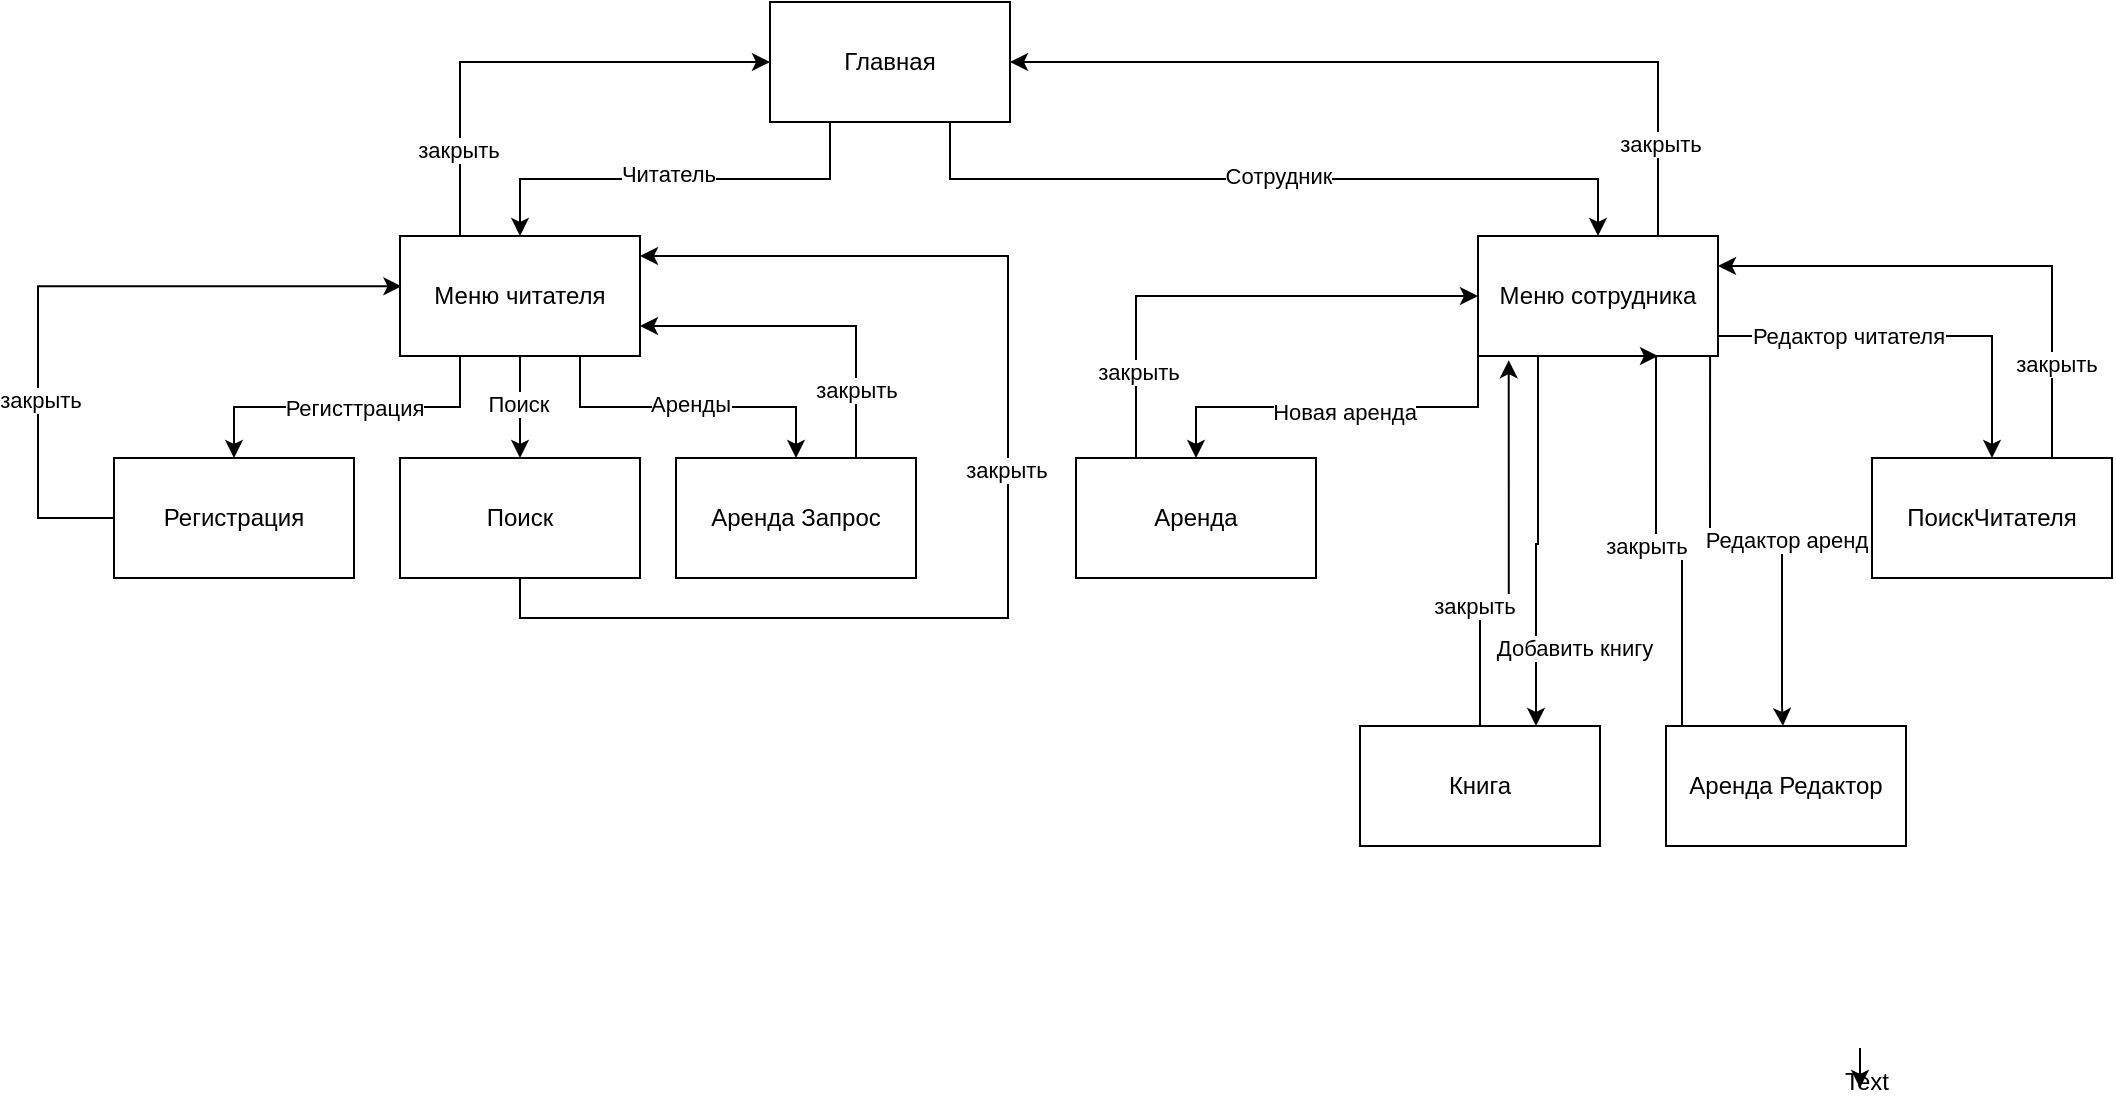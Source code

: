 <mxfile version="26.0.6">
  <diagram name="Страница — 1" id="cyarw9ra7rP09_rxMTTy">
    <mxGraphModel dx="1083" dy="751" grid="0" gridSize="10" guides="1" tooltips="1" connect="1" arrows="1" fold="1" page="0" pageScale="1" pageWidth="827" pageHeight="1169" math="0" shadow="0">
      <root>
        <mxCell id="0" />
        <mxCell id="1" parent="0" />
        <mxCell id="q7Fk1c_CjEjD-WtsNxic-1" style="edgeStyle=orthogonalEdgeStyle;rounded=0;orthogonalLoop=1;jettySize=auto;html=1;" parent="1" edge="1">
          <mxGeometry relative="1" as="geometry">
            <mxPoint x="1627" y="562" as="sourcePoint" />
            <mxPoint x="1627" y="582" as="targetPoint" />
          </mxGeometry>
        </mxCell>
        <mxCell id="rmxaecEt271xwn91qUM3-8" style="edgeStyle=orthogonalEdgeStyle;rounded=0;orthogonalLoop=1;jettySize=auto;html=1;exitX=0.25;exitY=1;exitDx=0;exitDy=0;entryX=0.5;entryY=0;entryDx=0;entryDy=0;" edge="1" parent="1" source="rmxaecEt271xwn91qUM3-1" target="rmxaecEt271xwn91qUM3-2">
          <mxGeometry relative="1" as="geometry" />
        </mxCell>
        <mxCell id="rmxaecEt271xwn91qUM3-9" value="Читатель" style="edgeLabel;html=1;align=center;verticalAlign=middle;resizable=0;points=[];" vertex="1" connectable="0" parent="rmxaecEt271xwn91qUM3-8">
          <mxGeometry x="0.033" y="-3" relative="1" as="geometry">
            <mxPoint as="offset" />
          </mxGeometry>
        </mxCell>
        <mxCell id="rmxaecEt271xwn91qUM3-16" style="edgeStyle=orthogonalEdgeStyle;rounded=0;orthogonalLoop=1;jettySize=auto;html=1;exitX=0.75;exitY=1;exitDx=0;exitDy=0;entryX=0.5;entryY=0;entryDx=0;entryDy=0;" edge="1" parent="1" source="rmxaecEt271xwn91qUM3-1" target="rmxaecEt271xwn91qUM3-3">
          <mxGeometry relative="1" as="geometry" />
        </mxCell>
        <mxCell id="rmxaecEt271xwn91qUM3-17" value="Сотрудник" style="edgeLabel;html=1;align=center;verticalAlign=middle;resizable=0;points=[];" vertex="1" connectable="0" parent="rmxaecEt271xwn91qUM3-16">
          <mxGeometry x="0.01" y="3" relative="1" as="geometry">
            <mxPoint y="1" as="offset" />
          </mxGeometry>
        </mxCell>
        <mxCell id="rmxaecEt271xwn91qUM3-1" value="Главная" style="rounded=0;whiteSpace=wrap;html=1;" vertex="1" parent="1">
          <mxGeometry x="1082" y="39" width="120" height="60" as="geometry" />
        </mxCell>
        <mxCell id="rmxaecEt271xwn91qUM3-10" style="edgeStyle=orthogonalEdgeStyle;rounded=0;orthogonalLoop=1;jettySize=auto;html=1;exitX=0.25;exitY=1;exitDx=0;exitDy=0;entryX=0.5;entryY=0;entryDx=0;entryDy=0;" edge="1" parent="1" source="rmxaecEt271xwn91qUM3-2" target="rmxaecEt271xwn91qUM3-5">
          <mxGeometry relative="1" as="geometry" />
        </mxCell>
        <mxCell id="rmxaecEt271xwn91qUM3-11" value="Регисттрация" style="edgeLabel;html=1;align=center;verticalAlign=middle;resizable=0;points=[];" vertex="1" connectable="0" parent="rmxaecEt271xwn91qUM3-10">
          <mxGeometry x="-0.043" relative="1" as="geometry">
            <mxPoint as="offset" />
          </mxGeometry>
        </mxCell>
        <mxCell id="rmxaecEt271xwn91qUM3-12" style="edgeStyle=orthogonalEdgeStyle;rounded=0;orthogonalLoop=1;jettySize=auto;html=1;exitX=0.5;exitY=1;exitDx=0;exitDy=0;entryX=0.5;entryY=0;entryDx=0;entryDy=0;" edge="1" parent="1" source="rmxaecEt271xwn91qUM3-2" target="rmxaecEt271xwn91qUM3-6">
          <mxGeometry relative="1" as="geometry" />
        </mxCell>
        <mxCell id="rmxaecEt271xwn91qUM3-13" value="Поиск" style="edgeLabel;html=1;align=center;verticalAlign=middle;resizable=0;points=[];" vertex="1" connectable="0" parent="rmxaecEt271xwn91qUM3-12">
          <mxGeometry x="-0.059" y="-1" relative="1" as="geometry">
            <mxPoint as="offset" />
          </mxGeometry>
        </mxCell>
        <mxCell id="rmxaecEt271xwn91qUM3-14" style="edgeStyle=orthogonalEdgeStyle;rounded=0;orthogonalLoop=1;jettySize=auto;html=1;exitX=0.75;exitY=1;exitDx=0;exitDy=0;entryX=0.5;entryY=0;entryDx=0;entryDy=0;" edge="1" parent="1" source="rmxaecEt271xwn91qUM3-2" target="rmxaecEt271xwn91qUM3-7">
          <mxGeometry relative="1" as="geometry" />
        </mxCell>
        <mxCell id="rmxaecEt271xwn91qUM3-15" value="Аренды" style="edgeLabel;html=1;align=center;verticalAlign=middle;resizable=0;points=[];" vertex="1" connectable="0" parent="rmxaecEt271xwn91qUM3-14">
          <mxGeometry x="0.013" y="3" relative="1" as="geometry">
            <mxPoint y="1" as="offset" />
          </mxGeometry>
        </mxCell>
        <mxCell id="rmxaecEt271xwn91qUM3-40" style="edgeStyle=orthogonalEdgeStyle;rounded=0;orthogonalLoop=1;jettySize=auto;html=1;exitX=0.25;exitY=0;exitDx=0;exitDy=0;entryX=0;entryY=0.5;entryDx=0;entryDy=0;" edge="1" parent="1" source="rmxaecEt271xwn91qUM3-2" target="rmxaecEt271xwn91qUM3-1">
          <mxGeometry relative="1" as="geometry" />
        </mxCell>
        <mxCell id="rmxaecEt271xwn91qUM3-41" value="закрыть" style="edgeLabel;html=1;align=center;verticalAlign=middle;resizable=0;points=[];" vertex="1" connectable="0" parent="rmxaecEt271xwn91qUM3-40">
          <mxGeometry x="-0.644" y="1" relative="1" as="geometry">
            <mxPoint as="offset" />
          </mxGeometry>
        </mxCell>
        <mxCell id="rmxaecEt271xwn91qUM3-2" value="Меню читателя" style="rounded=0;whiteSpace=wrap;html=1;" vertex="1" parent="1">
          <mxGeometry x="897" y="156" width="120" height="60" as="geometry" />
        </mxCell>
        <mxCell id="rmxaecEt271xwn91qUM3-23" style="edgeStyle=orthogonalEdgeStyle;rounded=0;orthogonalLoop=1;jettySize=auto;html=1;exitX=0;exitY=1;exitDx=0;exitDy=0;entryX=0.5;entryY=0;entryDx=0;entryDy=0;" edge="1" parent="1" source="rmxaecEt271xwn91qUM3-3" target="rmxaecEt271xwn91qUM3-19">
          <mxGeometry relative="1" as="geometry" />
        </mxCell>
        <mxCell id="rmxaecEt271xwn91qUM3-24" value="Новая аренда" style="edgeLabel;html=1;align=center;verticalAlign=middle;resizable=0;points=[];" vertex="1" connectable="0" parent="rmxaecEt271xwn91qUM3-23">
          <mxGeometry x="-0.026" y="2" relative="1" as="geometry">
            <mxPoint x="1" as="offset" />
          </mxGeometry>
        </mxCell>
        <mxCell id="rmxaecEt271xwn91qUM3-25" style="edgeStyle=orthogonalEdgeStyle;rounded=0;orthogonalLoop=1;jettySize=auto;html=1;exitX=0.25;exitY=1;exitDx=0;exitDy=0;" edge="1" parent="1" source="rmxaecEt271xwn91qUM3-3" target="rmxaecEt271xwn91qUM3-20">
          <mxGeometry relative="1" as="geometry">
            <Array as="points">
              <mxPoint x="1466" y="310" />
              <mxPoint x="1465" y="310" />
            </Array>
          </mxGeometry>
        </mxCell>
        <mxCell id="rmxaecEt271xwn91qUM3-26" value="Добавить книгу" style="edgeLabel;html=1;align=center;verticalAlign=middle;resizable=0;points=[];" vertex="1" connectable="0" parent="rmxaecEt271xwn91qUM3-25">
          <mxGeometry x="-0.273" y="-1" relative="1" as="geometry">
            <mxPoint x="19" y="78" as="offset" />
          </mxGeometry>
        </mxCell>
        <mxCell id="rmxaecEt271xwn91qUM3-27" style="edgeStyle=orthogonalEdgeStyle;rounded=0;orthogonalLoop=1;jettySize=auto;html=1;exitX=0.967;exitY=1.004;exitDx=0;exitDy=0;entryX=0.412;entryY=-0.023;entryDx=0;entryDy=0;entryPerimeter=0;exitPerimeter=0;" edge="1" parent="1" source="rmxaecEt271xwn91qUM3-3">
          <mxGeometry relative="1" as="geometry">
            <mxPoint x="1535" y="217.38" as="sourcePoint" />
            <mxPoint x="1588.44" y="401.0" as="targetPoint" />
            <Array as="points">
              <mxPoint x="1552" y="309" />
              <mxPoint x="1588" y="309" />
              <mxPoint x="1588" y="391" />
              <mxPoint x="1588" y="391" />
            </Array>
          </mxGeometry>
        </mxCell>
        <mxCell id="rmxaecEt271xwn91qUM3-28" value="Редактор аренд" style="edgeLabel;html=1;align=center;verticalAlign=middle;resizable=0;points=[];" vertex="1" connectable="0" parent="rmxaecEt271xwn91qUM3-27">
          <mxGeometry y="1" relative="1" as="geometry">
            <mxPoint x="20" as="offset" />
          </mxGeometry>
        </mxCell>
        <mxCell id="rmxaecEt271xwn91qUM3-29" style="edgeStyle=orthogonalEdgeStyle;rounded=0;orthogonalLoop=1;jettySize=auto;html=1;exitX=1;exitY=1;exitDx=0;exitDy=0;entryX=0.5;entryY=0;entryDx=0;entryDy=0;" edge="1" parent="1" source="rmxaecEt271xwn91qUM3-3" target="rmxaecEt271xwn91qUM3-22">
          <mxGeometry relative="1" as="geometry">
            <Array as="points">
              <mxPoint x="1556" y="206" />
              <mxPoint x="1693" y="206" />
            </Array>
          </mxGeometry>
        </mxCell>
        <mxCell id="rmxaecEt271xwn91qUM3-30" value="Редактор читателя" style="edgeLabel;html=1;align=center;verticalAlign=middle;resizable=0;points=[];" vertex="1" connectable="0" parent="rmxaecEt271xwn91qUM3-29">
          <mxGeometry x="-0.288" y="-3" relative="1" as="geometry">
            <mxPoint x="1" y="-3" as="offset" />
          </mxGeometry>
        </mxCell>
        <mxCell id="rmxaecEt271xwn91qUM3-50" style="edgeStyle=orthogonalEdgeStyle;rounded=0;orthogonalLoop=1;jettySize=auto;html=1;exitX=0.75;exitY=0;exitDx=0;exitDy=0;entryX=1;entryY=0.5;entryDx=0;entryDy=0;" edge="1" parent="1" source="rmxaecEt271xwn91qUM3-3" target="rmxaecEt271xwn91qUM3-1">
          <mxGeometry relative="1" as="geometry" />
        </mxCell>
        <mxCell id="rmxaecEt271xwn91qUM3-51" value="закрыть" style="edgeLabel;html=1;align=center;verticalAlign=middle;resizable=0;points=[];" vertex="1" connectable="0" parent="rmxaecEt271xwn91qUM3-50">
          <mxGeometry x="-0.774" y="-1" relative="1" as="geometry">
            <mxPoint as="offset" />
          </mxGeometry>
        </mxCell>
        <mxCell id="rmxaecEt271xwn91qUM3-3" value="Меню сотрудника" style="rounded=0;whiteSpace=wrap;html=1;" vertex="1" parent="1">
          <mxGeometry x="1436" y="156" width="120" height="60" as="geometry" />
        </mxCell>
        <mxCell id="rmxaecEt271xwn91qUM3-5" value="Регистрация" style="rounded=0;whiteSpace=wrap;html=1;" vertex="1" parent="1">
          <mxGeometry x="754" y="267" width="120" height="60" as="geometry" />
        </mxCell>
        <mxCell id="rmxaecEt271xwn91qUM3-34" style="edgeStyle=orthogonalEdgeStyle;rounded=0;orthogonalLoop=1;jettySize=auto;html=1;exitX=0.5;exitY=1;exitDx=0;exitDy=0;" edge="1" parent="1" source="rmxaecEt271xwn91qUM3-6" target="rmxaecEt271xwn91qUM3-2">
          <mxGeometry relative="1" as="geometry">
            <mxPoint x="1200" y="166" as="targetPoint" />
            <Array as="points">
              <mxPoint x="957" y="347" />
              <mxPoint x="1201" y="347" />
              <mxPoint x="1201" y="166" />
            </Array>
          </mxGeometry>
        </mxCell>
        <mxCell id="rmxaecEt271xwn91qUM3-37" value="закрыть" style="edgeLabel;html=1;align=center;verticalAlign=middle;resizable=0;points=[];" vertex="1" connectable="0" parent="rmxaecEt271xwn91qUM3-34">
          <mxGeometry x="0.077" y="1" relative="1" as="geometry">
            <mxPoint as="offset" />
          </mxGeometry>
        </mxCell>
        <mxCell id="rmxaecEt271xwn91qUM3-6" value="Поиск" style="rounded=0;whiteSpace=wrap;html=1;" vertex="1" parent="1">
          <mxGeometry x="897" y="267" width="120" height="60" as="geometry" />
        </mxCell>
        <mxCell id="rmxaecEt271xwn91qUM3-31" style="edgeStyle=orthogonalEdgeStyle;rounded=0;orthogonalLoop=1;jettySize=auto;html=1;exitX=0.75;exitY=0;exitDx=0;exitDy=0;entryX=1;entryY=0.75;entryDx=0;entryDy=0;" edge="1" parent="1" source="rmxaecEt271xwn91qUM3-7" target="rmxaecEt271xwn91qUM3-2">
          <mxGeometry relative="1" as="geometry" />
        </mxCell>
        <mxCell id="rmxaecEt271xwn91qUM3-32" value="закрыть" style="edgeLabel;html=1;align=center;verticalAlign=middle;resizable=0;points=[];" vertex="1" connectable="0" parent="rmxaecEt271xwn91qUM3-31">
          <mxGeometry x="-0.609" relative="1" as="geometry">
            <mxPoint as="offset" />
          </mxGeometry>
        </mxCell>
        <mxCell id="rmxaecEt271xwn91qUM3-7" value="Аренда Запрос" style="rounded=0;whiteSpace=wrap;html=1;" vertex="1" parent="1">
          <mxGeometry x="1035" y="267" width="120" height="60" as="geometry" />
        </mxCell>
        <mxCell id="rmxaecEt271xwn91qUM3-42" style="edgeStyle=orthogonalEdgeStyle;rounded=0;orthogonalLoop=1;jettySize=auto;html=1;exitX=0.25;exitY=0;exitDx=0;exitDy=0;entryX=0;entryY=0.5;entryDx=0;entryDy=0;" edge="1" parent="1" source="rmxaecEt271xwn91qUM3-19" target="rmxaecEt271xwn91qUM3-3">
          <mxGeometry relative="1" as="geometry" />
        </mxCell>
        <mxCell id="rmxaecEt271xwn91qUM3-43" value="закрыть" style="edgeLabel;html=1;align=center;verticalAlign=middle;resizable=0;points=[];" vertex="1" connectable="0" parent="rmxaecEt271xwn91qUM3-42">
          <mxGeometry x="-0.653" y="-1" relative="1" as="geometry">
            <mxPoint as="offset" />
          </mxGeometry>
        </mxCell>
        <mxCell id="rmxaecEt271xwn91qUM3-19" value="Аренда" style="rounded=0;whiteSpace=wrap;html=1;" vertex="1" parent="1">
          <mxGeometry x="1235" y="267" width="120" height="60" as="geometry" />
        </mxCell>
        <mxCell id="rmxaecEt271xwn91qUM3-20" value="Книга" style="rounded=0;whiteSpace=wrap;html=1;" vertex="1" parent="1">
          <mxGeometry x="1377" y="401" width="120" height="60" as="geometry" />
        </mxCell>
        <mxCell id="rmxaecEt271xwn91qUM3-46" style="edgeStyle=orthogonalEdgeStyle;rounded=0;orthogonalLoop=1;jettySize=auto;html=1;exitX=0.25;exitY=0;exitDx=0;exitDy=0;entryX=0.75;entryY=1;entryDx=0;entryDy=0;" edge="1" parent="1" source="rmxaecEt271xwn91qUM3-21" target="rmxaecEt271xwn91qUM3-3">
          <mxGeometry relative="1" as="geometry">
            <Array as="points">
              <mxPoint x="1538" y="401" />
              <mxPoint x="1538" y="309" />
              <mxPoint x="1525" y="309" />
              <mxPoint x="1525" y="216" />
            </Array>
          </mxGeometry>
        </mxCell>
        <mxCell id="rmxaecEt271xwn91qUM3-47" value="закрыть" style="edgeLabel;html=1;align=center;verticalAlign=middle;resizable=0;points=[];" vertex="1" connectable="0" parent="rmxaecEt271xwn91qUM3-46">
          <mxGeometry x="-0.386" y="1" relative="1" as="geometry">
            <mxPoint x="-17" y="-44" as="offset" />
          </mxGeometry>
        </mxCell>
        <mxCell id="rmxaecEt271xwn91qUM3-21" value="Аренда Редактор" style="rounded=0;whiteSpace=wrap;html=1;" vertex="1" parent="1">
          <mxGeometry x="1530" y="401" width="120" height="60" as="geometry" />
        </mxCell>
        <mxCell id="rmxaecEt271xwn91qUM3-48" style="edgeStyle=orthogonalEdgeStyle;rounded=0;orthogonalLoop=1;jettySize=auto;html=1;exitX=0.75;exitY=0;exitDx=0;exitDy=0;entryX=1;entryY=0.25;entryDx=0;entryDy=0;" edge="1" parent="1" source="rmxaecEt271xwn91qUM3-22" target="rmxaecEt271xwn91qUM3-3">
          <mxGeometry relative="1" as="geometry" />
        </mxCell>
        <mxCell id="rmxaecEt271xwn91qUM3-49" value="закрыть" style="edgeLabel;html=1;align=center;verticalAlign=middle;resizable=0;points=[];" vertex="1" connectable="0" parent="rmxaecEt271xwn91qUM3-48">
          <mxGeometry x="-0.637" y="-2" relative="1" as="geometry">
            <mxPoint as="offset" />
          </mxGeometry>
        </mxCell>
        <mxCell id="rmxaecEt271xwn91qUM3-22" value="ПоискЧитателя" style="rounded=0;whiteSpace=wrap;html=1;" vertex="1" parent="1">
          <mxGeometry x="1633" y="267" width="120" height="60" as="geometry" />
        </mxCell>
        <mxCell id="rmxaecEt271xwn91qUM3-38" style="edgeStyle=orthogonalEdgeStyle;rounded=0;orthogonalLoop=1;jettySize=auto;html=1;entryX=0.006;entryY=0.419;entryDx=0;entryDy=0;entryPerimeter=0;" edge="1" parent="1" source="rmxaecEt271xwn91qUM3-5" target="rmxaecEt271xwn91qUM3-2">
          <mxGeometry relative="1" as="geometry">
            <Array as="points">
              <mxPoint x="716" y="297" />
              <mxPoint x="716" y="181" />
            </Array>
          </mxGeometry>
        </mxCell>
        <mxCell id="rmxaecEt271xwn91qUM3-39" value="закрыть" style="edgeLabel;html=1;align=center;verticalAlign=middle;resizable=0;points=[];" vertex="1" connectable="0" parent="rmxaecEt271xwn91qUM3-38">
          <mxGeometry x="-0.421" y="-1" relative="1" as="geometry">
            <mxPoint as="offset" />
          </mxGeometry>
        </mxCell>
        <mxCell id="rmxaecEt271xwn91qUM3-44" style="edgeStyle=orthogonalEdgeStyle;rounded=0;orthogonalLoop=1;jettySize=auto;html=1;entryX=0.128;entryY=1.035;entryDx=0;entryDy=0;entryPerimeter=0;" edge="1" parent="1" source="rmxaecEt271xwn91qUM3-20" target="rmxaecEt271xwn91qUM3-3">
          <mxGeometry relative="1" as="geometry">
            <Array as="points">
              <mxPoint x="1437" y="344" />
              <mxPoint x="1451" y="344" />
            </Array>
          </mxGeometry>
        </mxCell>
        <mxCell id="rmxaecEt271xwn91qUM3-45" value="закрыть" style="edgeLabel;html=1;align=center;verticalAlign=middle;resizable=0;points=[];" vertex="1" connectable="0" parent="rmxaecEt271xwn91qUM3-44">
          <mxGeometry x="0.352" y="2" relative="1" as="geometry">
            <mxPoint x="-16" y="59" as="offset" />
          </mxGeometry>
        </mxCell>
        <mxCell id="rmxaecEt271xwn91qUM3-52" value="Text" style="text;html=1;align=center;verticalAlign=middle;resizable=0;points=[];autosize=1;strokeColor=none;fillColor=none;" vertex="1" parent="1">
          <mxGeometry x="1610" y="566" width="40" height="26" as="geometry" />
        </mxCell>
      </root>
    </mxGraphModel>
  </diagram>
</mxfile>
